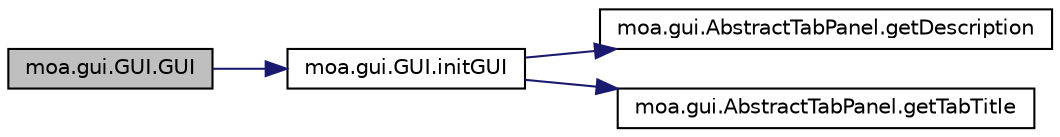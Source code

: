 digraph G
{
  edge [fontname="Helvetica",fontsize="10",labelfontname="Helvetica",labelfontsize="10"];
  node [fontname="Helvetica",fontsize="10",shape=record];
  rankdir=LR;
  Node1 [label="moa.gui.GUI.GUI",height=0.2,width=0.4,color="black", fillcolor="grey75", style="filled" fontcolor="black"];
  Node1 -> Node2 [color="midnightblue",fontsize="10",style="solid",fontname="Helvetica"];
  Node2 [label="moa.gui.GUI.initGUI",height=0.2,width=0.4,color="black", fillcolor="white", style="filled",URL="$classmoa_1_1gui_1_1GUI.html#a3b3d8d4cde2247e15107ff97135e294e"];
  Node2 -> Node3 [color="midnightblue",fontsize="10",style="solid",fontname="Helvetica"];
  Node3 [label="moa.gui.AbstractTabPanel.getDescription",height=0.2,width=0.4,color="black", fillcolor="white", style="filled",URL="$classmoa_1_1gui_1_1AbstractTabPanel.html#a09e90a18de8c111164d5f847ddc1e513",tooltip="Returns a short description (can be used as tool tip) of the tab, or contributor..."];
  Node2 -> Node4 [color="midnightblue",fontsize="10",style="solid",fontname="Helvetica"];
  Node4 [label="moa.gui.AbstractTabPanel.getTabTitle",height=0.2,width=0.4,color="black", fillcolor="white", style="filled",URL="$classmoa_1_1gui_1_1AbstractTabPanel.html#a8eb54178127c7d9e5202530214382848",tooltip="Returns the string to display as title of the tab."];
}
